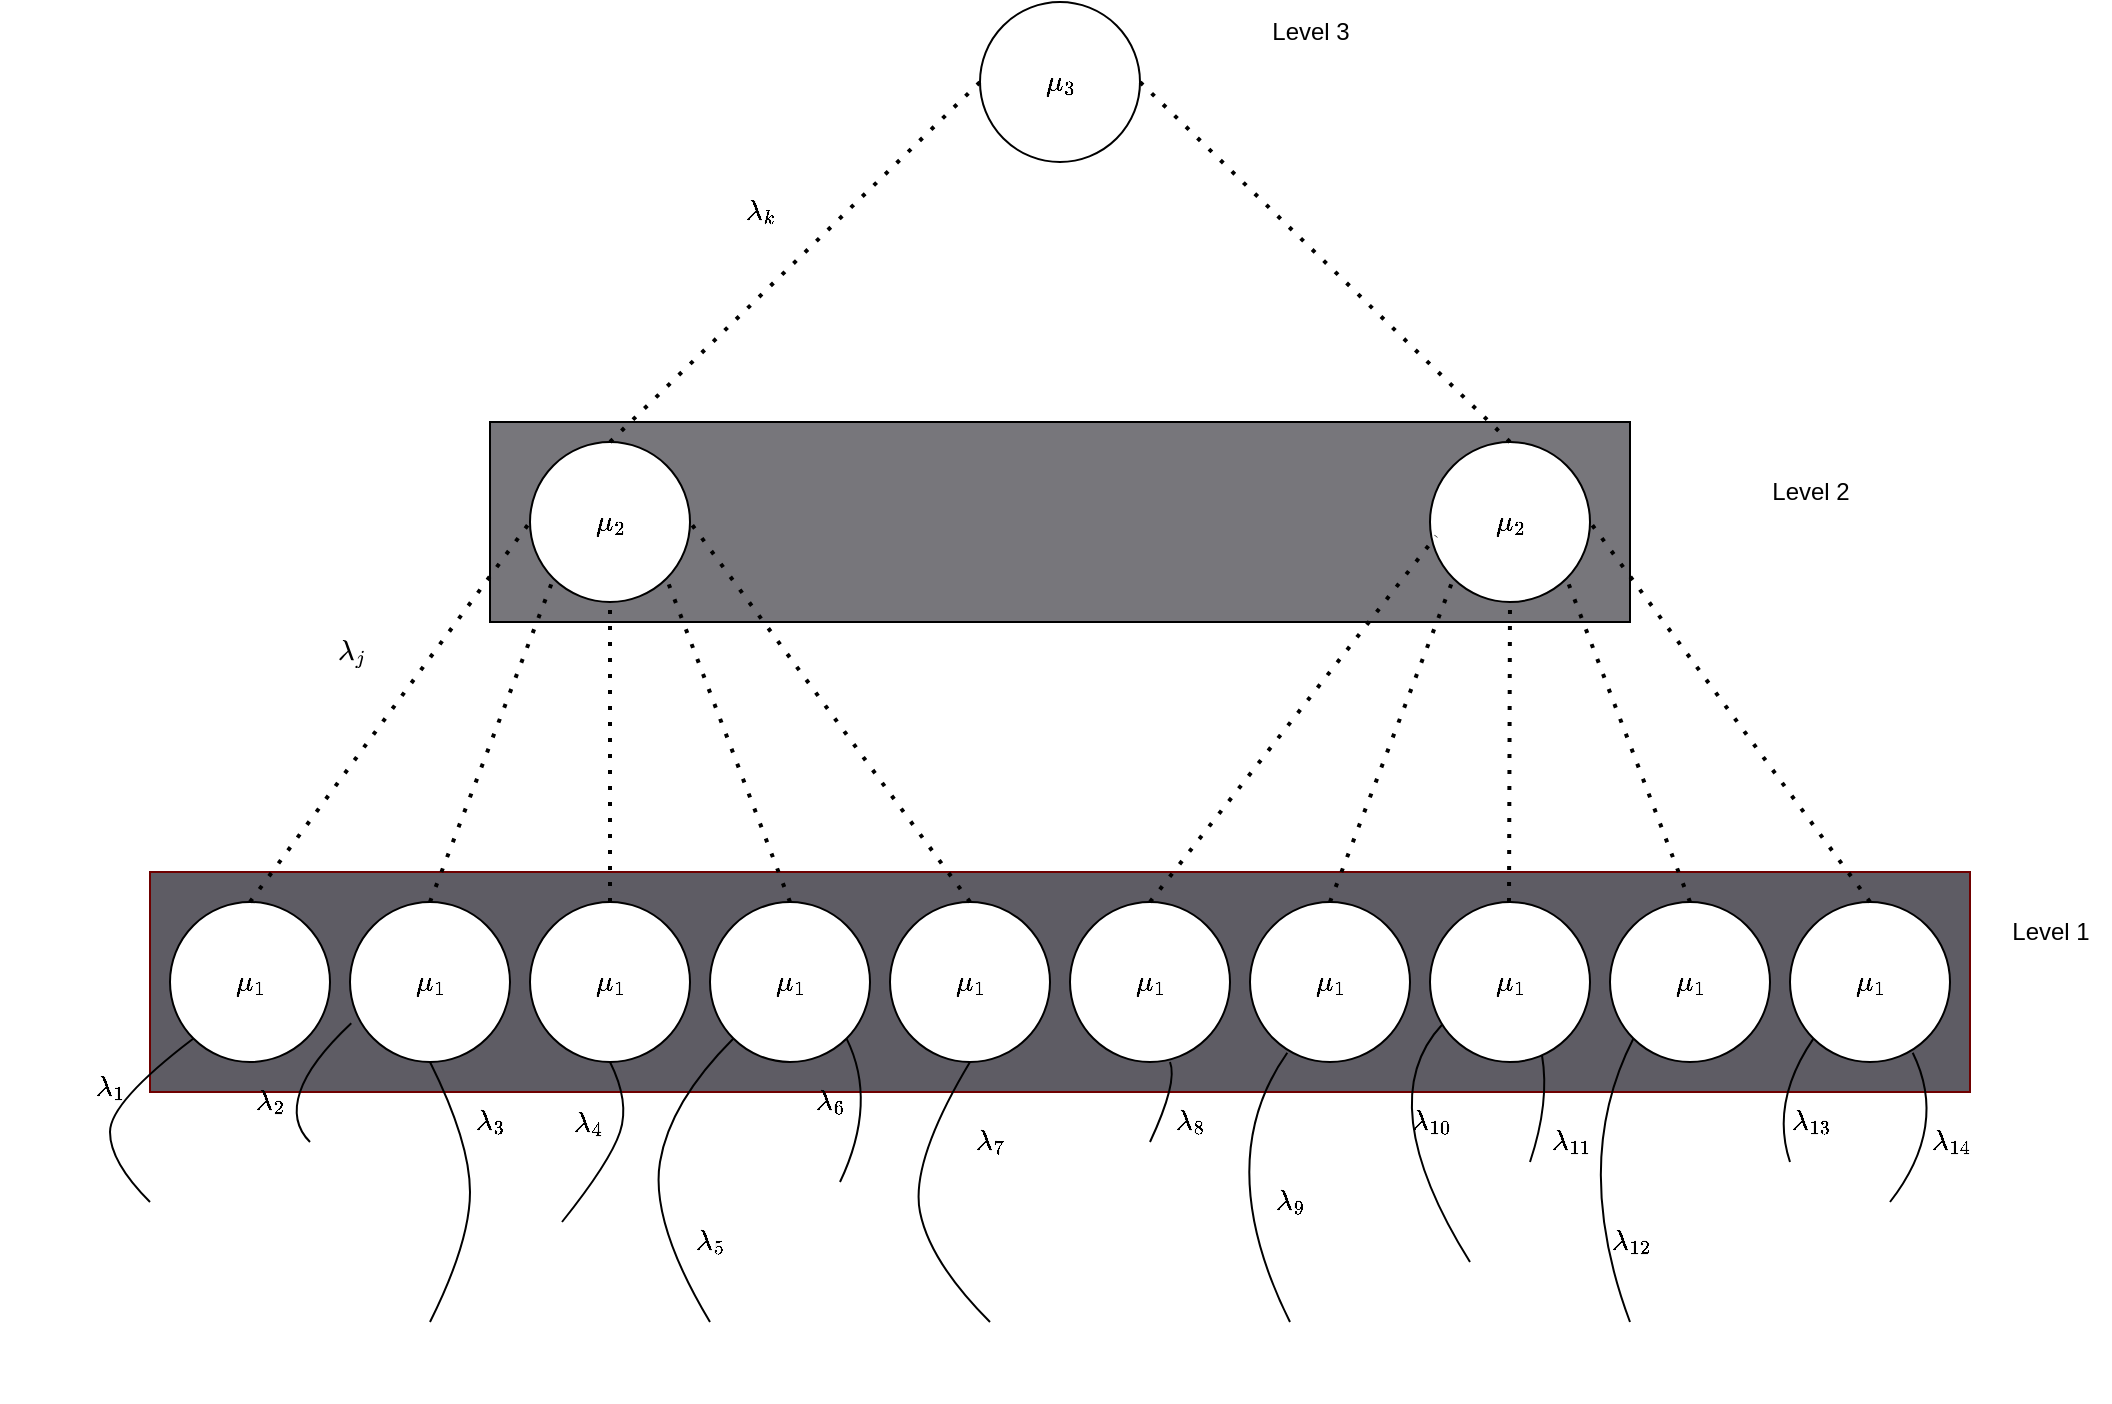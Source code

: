 <mxfile version="21.0.6" type="github">
  <diagram name="Page-1" id="K7tpPM3fMPWUOehcnThG">
    <mxGraphModel dx="1884" dy="1562" grid="1" gridSize="10" guides="1" tooltips="1" connect="1" arrows="1" fold="1" page="1" pageScale="1" pageWidth="850" pageHeight="1100" math="1" shadow="0">
      <root>
        <mxCell id="0" />
        <mxCell id="1" parent="0" />
        <mxCell id="YJVg28BFqEHnD__zuDOL-15" value="" style="rounded=0;whiteSpace=wrap;html=1;fillColor=#77767b;" parent="1" vertex="1">
          <mxGeometry x="230" y="-10" width="570" height="100" as="geometry" />
        </mxCell>
        <mxCell id="YJVg28BFqEHnD__zuDOL-14" value="" style="rounded=0;whiteSpace=wrap;html=1;fillColor=#5e5c64;fontColor=#ffffff;strokeColor=#6F0000;gradientColor=none;" parent="1" vertex="1">
          <mxGeometry x="60" y="215" width="910" height="110" as="geometry" />
        </mxCell>
        <mxCell id="YJVg28BFqEHnD__zuDOL-1" value="$$\mu_1$$" style="ellipse;whiteSpace=wrap;html=1;aspect=fixed;" parent="1" vertex="1">
          <mxGeometry x="70" y="230" width="80" height="80" as="geometry" />
        </mxCell>
        <mxCell id="YJVg28BFqEHnD__zuDOL-2" value="$$\mu_1$$" style="ellipse;whiteSpace=wrap;html=1;aspect=fixed;" parent="1" vertex="1">
          <mxGeometry x="160" y="230" width="80" height="80" as="geometry" />
        </mxCell>
        <mxCell id="YJVg28BFqEHnD__zuDOL-3" value="$$\mu_1$$" style="ellipse;whiteSpace=wrap;html=1;aspect=fixed;" parent="1" vertex="1">
          <mxGeometry x="250" y="230" width="80" height="80" as="geometry" />
        </mxCell>
        <mxCell id="YJVg28BFqEHnD__zuDOL-4" value="$$\mu_1$$" style="ellipse;whiteSpace=wrap;html=1;aspect=fixed;" parent="1" vertex="1">
          <mxGeometry x="340" y="230" width="80" height="80" as="geometry" />
        </mxCell>
        <mxCell id="YJVg28BFqEHnD__zuDOL-5" value="$$\mu_1$$" style="ellipse;whiteSpace=wrap;html=1;aspect=fixed;" parent="1" vertex="1">
          <mxGeometry x="430" y="230" width="80" height="80" as="geometry" />
        </mxCell>
        <mxCell id="YJVg28BFqEHnD__zuDOL-6" value="$$\mu_1$$" style="ellipse;whiteSpace=wrap;html=1;aspect=fixed;" parent="1" vertex="1">
          <mxGeometry x="520" y="230" width="80" height="80" as="geometry" />
        </mxCell>
        <mxCell id="YJVg28BFqEHnD__zuDOL-7" value="$$\mu_1$$" style="ellipse;whiteSpace=wrap;html=1;aspect=fixed;" parent="1" vertex="1">
          <mxGeometry x="610" y="230" width="80" height="80" as="geometry" />
        </mxCell>
        <mxCell id="YJVg28BFqEHnD__zuDOL-8" value="$$\mu_1$$" style="ellipse;whiteSpace=wrap;html=1;aspect=fixed;" parent="1" vertex="1">
          <mxGeometry x="700" y="230" width="80" height="80" as="geometry" />
        </mxCell>
        <mxCell id="YJVg28BFqEHnD__zuDOL-9" value="$$\mu_1$$" style="ellipse;whiteSpace=wrap;html=1;aspect=fixed;" parent="1" vertex="1">
          <mxGeometry x="790" y="230" width="80" height="80" as="geometry" />
        </mxCell>
        <mxCell id="YJVg28BFqEHnD__zuDOL-10" value="$$\mu_1$$" style="ellipse;whiteSpace=wrap;html=1;aspect=fixed;" parent="1" vertex="1">
          <mxGeometry x="880" y="230" width="80" height="80" as="geometry" />
        </mxCell>
        <mxCell id="YJVg28BFqEHnD__zuDOL-11" value="$$\mu_2$$" style="ellipse;whiteSpace=wrap;html=1;aspect=fixed;" parent="1" vertex="1">
          <mxGeometry x="250" width="80" height="80" as="geometry" />
        </mxCell>
        <mxCell id="YJVg28BFqEHnD__zuDOL-12" value="$$\mu_2$$" style="ellipse;whiteSpace=wrap;html=1;aspect=fixed;" parent="1" vertex="1">
          <mxGeometry x="700" width="80" height="80" as="geometry" />
        </mxCell>
        <mxCell id="YJVg28BFqEHnD__zuDOL-13" value="$$\mu_3$$" style="ellipse;whiteSpace=wrap;html=1;aspect=fixed;" parent="1" vertex="1">
          <mxGeometry x="475" y="-220" width="80" height="80" as="geometry" />
        </mxCell>
        <mxCell id="YJVg28BFqEHnD__zuDOL-17" value="" style="endArrow=none;dashed=1;html=1;dashPattern=1 3;strokeWidth=2;rounded=0;entryX=0;entryY=0.5;entryDx=0;entryDy=0;exitX=0.5;exitY=0;exitDx=0;exitDy=0;" parent="1" source="YJVg28BFqEHnD__zuDOL-1" target="YJVg28BFqEHnD__zuDOL-11" edge="1">
          <mxGeometry width="50" height="50" relative="1" as="geometry">
            <mxPoint x="110" y="230" as="sourcePoint" />
            <mxPoint x="160" y="180" as="targetPoint" />
          </mxGeometry>
        </mxCell>
        <mxCell id="YJVg28BFqEHnD__zuDOL-18" value="" style="endArrow=none;dashed=1;html=1;dashPattern=1 3;strokeWidth=2;rounded=0;entryX=0;entryY=1;entryDx=0;entryDy=0;exitX=0.5;exitY=0;exitDx=0;exitDy=0;" parent="1" source="YJVg28BFqEHnD__zuDOL-2" target="YJVg28BFqEHnD__zuDOL-11" edge="1">
          <mxGeometry width="50" height="50" relative="1" as="geometry">
            <mxPoint x="120" y="240" as="sourcePoint" />
            <mxPoint x="260" y="50" as="targetPoint" />
          </mxGeometry>
        </mxCell>
        <mxCell id="YJVg28BFqEHnD__zuDOL-19" value="" style="endArrow=none;dashed=1;html=1;dashPattern=1 3;strokeWidth=2;rounded=0;entryX=0.5;entryY=1;entryDx=0;entryDy=0;exitX=0.5;exitY=0;exitDx=0;exitDy=0;" parent="1" source="YJVg28BFqEHnD__zuDOL-3" target="YJVg28BFqEHnD__zuDOL-11" edge="1">
          <mxGeometry width="50" height="50" relative="1" as="geometry">
            <mxPoint x="130" y="250" as="sourcePoint" />
            <mxPoint x="270" y="60" as="targetPoint" />
          </mxGeometry>
        </mxCell>
        <mxCell id="YJVg28BFqEHnD__zuDOL-20" value="" style="endArrow=none;dashed=1;html=1;dashPattern=1 3;strokeWidth=2;rounded=0;entryX=1;entryY=1;entryDx=0;entryDy=0;exitX=0.5;exitY=0;exitDx=0;exitDy=0;" parent="1" source="YJVg28BFqEHnD__zuDOL-4" target="YJVg28BFqEHnD__zuDOL-11" edge="1">
          <mxGeometry width="50" height="50" relative="1" as="geometry">
            <mxPoint x="140" y="260" as="sourcePoint" />
            <mxPoint x="280" y="70" as="targetPoint" />
          </mxGeometry>
        </mxCell>
        <mxCell id="YJVg28BFqEHnD__zuDOL-21" value="" style="endArrow=none;dashed=1;html=1;dashPattern=1 3;strokeWidth=2;rounded=0;entryX=1;entryY=0.5;entryDx=0;entryDy=0;exitX=0.5;exitY=0;exitDx=0;exitDy=0;" parent="1" source="YJVg28BFqEHnD__zuDOL-5" target="YJVg28BFqEHnD__zuDOL-11" edge="1">
          <mxGeometry width="50" height="50" relative="1" as="geometry">
            <mxPoint x="150" y="270" as="sourcePoint" />
            <mxPoint x="290" y="80" as="targetPoint" />
          </mxGeometry>
        </mxCell>
        <mxCell id="YJVg28BFqEHnD__zuDOL-22" value="" style="endArrow=none;dashed=1;html=1;dashPattern=1 3;strokeWidth=2;rounded=0;entryX=0.038;entryY=0.588;entryDx=0;entryDy=0;exitX=0.5;exitY=0;exitDx=0;exitDy=0;entryPerimeter=0;" parent="1" source="YJVg28BFqEHnD__zuDOL-6" target="YJVg28BFqEHnD__zuDOL-12" edge="1">
          <mxGeometry width="50" height="50" relative="1" as="geometry">
            <mxPoint x="560" y="230" as="sourcePoint" />
            <mxPoint x="700" y="40" as="targetPoint" />
          </mxGeometry>
        </mxCell>
        <mxCell id="YJVg28BFqEHnD__zuDOL-23" value="" style="endArrow=none;dashed=1;html=1;dashPattern=1 3;strokeWidth=2;rounded=0;entryX=0;entryY=1;entryDx=0;entryDy=0;exitX=0.5;exitY=0;exitDx=0;exitDy=0;" parent="1" source="YJVg28BFqEHnD__zuDOL-7" target="YJVg28BFqEHnD__zuDOL-12" edge="1">
          <mxGeometry width="50" height="50" relative="1" as="geometry">
            <mxPoint x="670" y="212" as="sourcePoint" />
            <mxPoint x="732" y="50" as="targetPoint" />
          </mxGeometry>
        </mxCell>
        <mxCell id="YJVg28BFqEHnD__zuDOL-24" value="" style="endArrow=none;dashed=1;html=1;dashPattern=1 3;strokeWidth=2;rounded=0;entryX=0.5;entryY=1;entryDx=0;entryDy=0;exitX=0.5;exitY=0;exitDx=0;exitDy=0;" parent="1" target="YJVg28BFqEHnD__zuDOL-12" edge="1">
          <mxGeometry width="50" height="50" relative="1" as="geometry">
            <mxPoint x="739.5" y="230" as="sourcePoint" />
            <mxPoint x="739.5" y="80" as="targetPoint" />
          </mxGeometry>
        </mxCell>
        <mxCell id="YJVg28BFqEHnD__zuDOL-25" value="" style="endArrow=none;dashed=1;html=1;dashPattern=1 3;strokeWidth=2;rounded=0;entryX=1;entryY=1;entryDx=0;entryDy=0;exitX=0.5;exitY=0;exitDx=0;exitDy=0;" parent="1" source="YJVg28BFqEHnD__zuDOL-9" target="YJVg28BFqEHnD__zuDOL-12" edge="1">
          <mxGeometry width="50" height="50" relative="1" as="geometry">
            <mxPoint x="822" y="230" as="sourcePoint" />
            <mxPoint x="760" y="68" as="targetPoint" />
          </mxGeometry>
        </mxCell>
        <mxCell id="YJVg28BFqEHnD__zuDOL-26" value="" style="endArrow=none;dashed=1;html=1;dashPattern=1 3;strokeWidth=2;rounded=0;entryX=1;entryY=0.5;entryDx=0;entryDy=0;exitX=0.5;exitY=0;exitDx=0;exitDy=0;" parent="1" source="YJVg28BFqEHnD__zuDOL-10" target="YJVg28BFqEHnD__zuDOL-12" edge="1">
          <mxGeometry width="50" height="50" relative="1" as="geometry">
            <mxPoint x="920" y="230" as="sourcePoint" />
            <mxPoint x="780" y="40" as="targetPoint" />
          </mxGeometry>
        </mxCell>
        <mxCell id="YJVg28BFqEHnD__zuDOL-27" value="" style="endArrow=none;dashed=1;html=1;dashPattern=1 3;strokeWidth=2;rounded=0;exitX=0.5;exitY=0;exitDx=0;exitDy=0;entryX=0;entryY=0.5;entryDx=0;entryDy=0;" parent="1" source="YJVg28BFqEHnD__zuDOL-11" target="YJVg28BFqEHnD__zuDOL-13" edge="1">
          <mxGeometry width="50" height="50" relative="1" as="geometry">
            <mxPoint x="330" y="-100" as="sourcePoint" />
            <mxPoint x="380" y="-150" as="targetPoint" />
          </mxGeometry>
        </mxCell>
        <mxCell id="YJVg28BFqEHnD__zuDOL-28" value="" style="endArrow=none;dashed=1;html=1;dashPattern=1 3;strokeWidth=2;rounded=0;exitX=0.5;exitY=0;exitDx=0;exitDy=0;entryX=1;entryY=0.5;entryDx=0;entryDy=0;" parent="1" source="YJVg28BFqEHnD__zuDOL-12" target="YJVg28BFqEHnD__zuDOL-13" edge="1">
          <mxGeometry width="50" height="50" relative="1" as="geometry">
            <mxPoint x="730" y="-30" as="sourcePoint" />
            <mxPoint x="560" y="-180" as="targetPoint" />
          </mxGeometry>
        </mxCell>
        <mxCell id="YJVg28BFqEHnD__zuDOL-33" value="&lt;svg xmlns:xlink=&quot;http://www.w3.org/1999/xlink&quot; viewBox=&quot;0 -694 957.3 988.2&quot; role=&quot;img&quot; height=&quot;2.236ex&quot; width=&quot;2.166ex&quot; xmlns=&quot;http://www.w3.org/2000/svg&quot; style=&quot;vertical-align: -0.666ex;&quot;&gt;&lt;defs&gt;&lt;path d=&quot;M166 673Q166 685 183 694H202Q292 691 316 644Q322 629 373 486T474 207T524 67Q531 47 537 34T546 15T551 6T555 2T556 -2T550 -11H482Q457 3 450 18T399 152L354 277L340 262Q327 246 293 207T236 141Q211 112 174 69Q123 9 111 -1T83 -12Q47 -12 47 20Q47 37 61 52T199 187Q229 216 266 252T321 306L338 322Q338 323 288 462T234 612Q214 657 183 657Q166 657 166 673Z&quot; id=&quot;MJX-1-TEX-I-1D706&quot;&gt;&lt;/path&gt;&lt;path d=&quot;M297 596Q297 627 318 644T361 661Q378 661 389 651T403 623Q403 595 384 576T340 557Q322 557 310 567T297 596ZM288 376Q288 405 262 405Q240 405 220 393T185 362T161 325T144 293L137 279Q135 278 121 278H107Q101 284 101 286T105 299Q126 348 164 391T252 441Q253 441 260 441T272 442Q296 441 316 432Q341 418 354 401T367 348V332L318 133Q267 -67 264 -75Q246 -125 194 -164T75 -204Q25 -204 7 -183T-12 -137Q-12 -110 7 -91T53 -71Q70 -71 82 -81T95 -112Q95 -148 63 -167Q69 -168 77 -168Q111 -168 139 -140T182 -74L193 -32Q204 11 219 72T251 197T278 308T289 365Q289 372 288 376Z&quot; id=&quot;MJX-1-TEX-I-1D457&quot;&gt;&lt;/path&gt;&lt;/defs&gt;&lt;g transform=&quot;scale(1,-1)&quot; stroke-width=&quot;0&quot; fill=&quot;currentColor&quot; stroke=&quot;currentColor&quot;&gt;&lt;g data-mml-node=&quot;math&quot;&gt;&lt;g data-mml-node=&quot;msub&quot;&gt;&lt;g data-mml-node=&quot;mi&quot;&gt;&lt;use xlink:href=&quot;#MJX-1-TEX-I-1D706&quot; data-c=&quot;1D706&quot;&gt;&lt;/use&gt;&lt;/g&gt;&lt;g transform=&quot;translate(616,-150) scale(0.707)&quot; data-mml-node=&quot;mi&quot;&gt;&lt;use xlink:href=&quot;#MJX-1-TEX-I-1D457&quot; data-c=&quot;1D457&quot;&gt;&lt;/use&gt;&lt;/g&gt;&lt;/g&gt;&lt;/g&gt;&lt;/g&gt;&lt;/svg&gt;" style="text;html=1;align=center;verticalAlign=middle;resizable=0;points=[];autosize=1;strokeColor=none;fillColor=none;" parent="1" vertex="1">
          <mxGeometry x="140" y="90" width="40" height="30" as="geometry" />
        </mxCell>
        <mxCell id="YJVg28BFqEHnD__zuDOL-35" value="$$\lambda_k$$" style="text;html=1;align=center;verticalAlign=middle;resizable=0;points=[];autosize=1;strokeColor=none;fillColor=none;" parent="1" vertex="1">
          <mxGeometry x="310" y="-130" width="110" height="30" as="geometry" />
        </mxCell>
        <mxCell id="YJVg28BFqEHnD__zuDOL-38" value="" style="shape=image;html=1;verticalAlign=top;verticalLabelPosition=bottom;labelBackgroundColor=#ffffff;imageAspect=0;aspect=fixed;image=https://cdn4.iconfinder.com/data/icons/transportation-and-vehicle/128/Transportation_And_Vehicle_3-03-128.png;opacity=50;" parent="1" vertex="1">
          <mxGeometry x="60" y="380" width="40" height="40" as="geometry" />
        </mxCell>
        <mxCell id="YJVg28BFqEHnD__zuDOL-39" value="" style="shape=image;html=1;verticalAlign=top;verticalLabelPosition=bottom;labelBackgroundColor=#ffffff;imageAspect=0;aspect=fixed;image=https://cdn4.iconfinder.com/data/icons/transportation-and-vehicle/128/Transportation_And_Vehicle_3-03-128.png;opacity=50;" parent="1" vertex="1">
          <mxGeometry x="230" y="390" width="40" height="40" as="geometry" />
        </mxCell>
        <mxCell id="YJVg28BFqEHnD__zuDOL-40" value="" style="shape=image;html=1;verticalAlign=top;verticalLabelPosition=bottom;labelBackgroundColor=#ffffff;imageAspect=0;aspect=fixed;image=https://cdn4.iconfinder.com/data/icons/transportation-and-vehicle/128/Transportation_And_Vehicle_3-03-128.png;opacity=50;" parent="1" vertex="1">
          <mxGeometry x="140" y="350" width="40" height="40" as="geometry" />
        </mxCell>
        <mxCell id="YJVg28BFqEHnD__zuDOL-41" value="" style="shape=image;html=1;verticalAlign=top;verticalLabelPosition=bottom;labelBackgroundColor=#ffffff;imageAspect=0;aspect=fixed;image=https://cdn4.iconfinder.com/data/icons/transportation-and-vehicle/128/Transportation_And_Vehicle_3-03-128.png;opacity=50;direction=east;" parent="1" vertex="1">
          <mxGeometry x="330" y="440" width="40" height="40" as="geometry" />
        </mxCell>
        <mxCell id="YJVg28BFqEHnD__zuDOL-42" value="" style="shape=image;html=1;verticalAlign=top;verticalLabelPosition=bottom;labelBackgroundColor=#ffffff;imageAspect=0;aspect=fixed;image=https://cdn4.iconfinder.com/data/icons/transportation-and-vehicle/128/Transportation_And_Vehicle_3-03-128.png;opacity=50;direction=east;" parent="1" vertex="1">
          <mxGeometry x="385" y="370" width="40" height="40" as="geometry" />
        </mxCell>
        <mxCell id="YJVg28BFqEHnD__zuDOL-43" value="" style="shape=image;html=1;verticalAlign=top;verticalLabelPosition=bottom;labelBackgroundColor=#ffffff;imageAspect=0;aspect=fixed;image=https://cdn4.iconfinder.com/data/icons/transportation-and-vehicle/128/Transportation_And_Vehicle_3-03-128.png;opacity=50;" parent="1" vertex="1">
          <mxGeometry x="180" y="440" width="40" height="40" as="geometry" />
        </mxCell>
        <mxCell id="YJVg28BFqEHnD__zuDOL-44" value="" style="shape=image;html=1;verticalAlign=top;verticalLabelPosition=bottom;labelBackgroundColor=#ffffff;imageAspect=0;aspect=fixed;image=https://cdn4.iconfinder.com/data/icons/transportation-and-vehicle/128/Transportation_And_Vehicle_3-03-128.png;opacity=50;" parent="1" vertex="1">
          <mxGeometry x="470" y="440" width="40" height="40" as="geometry" />
        </mxCell>
        <mxCell id="YJVg28BFqEHnD__zuDOL-45" value="" style="shape=image;html=1;verticalAlign=top;verticalLabelPosition=bottom;labelBackgroundColor=#ffffff;imageAspect=0;aspect=fixed;image=https://cdn4.iconfinder.com/data/icons/transportation-and-vehicle/128/Transportation_And_Vehicle_3-03-128.png;opacity=50;" parent="1" vertex="1">
          <mxGeometry x="540" y="350" width="40" height="40" as="geometry" />
        </mxCell>
        <mxCell id="YJVg28BFqEHnD__zuDOL-46" value="" style="shape=image;html=1;verticalAlign=top;verticalLabelPosition=bottom;labelBackgroundColor=#ffffff;imageAspect=0;aspect=fixed;image=https://cdn4.iconfinder.com/data/icons/transportation-and-vehicle/128/Transportation_And_Vehicle_3-03-128.png;opacity=50;" parent="1" vertex="1">
          <mxGeometry x="610" y="440" width="40" height="40" as="geometry" />
        </mxCell>
        <mxCell id="YJVg28BFqEHnD__zuDOL-47" value="" style="shape=image;html=1;verticalAlign=top;verticalLabelPosition=bottom;labelBackgroundColor=#ffffff;imageAspect=0;aspect=fixed;image=https://cdn4.iconfinder.com/data/icons/transportation-and-vehicle/128/Transportation_And_Vehicle_3-03-128.png;opacity=50;" parent="1" vertex="1">
          <mxGeometry x="730" y="360" width="40" height="40" as="geometry" />
        </mxCell>
        <mxCell id="YJVg28BFqEHnD__zuDOL-48" value="" style="shape=image;html=1;verticalAlign=top;verticalLabelPosition=bottom;labelBackgroundColor=#ffffff;imageAspect=0;aspect=fixed;image=https://cdn4.iconfinder.com/data/icons/transportation-and-vehicle/128/Transportation_And_Vehicle_3-03-128.png;opacity=50;" parent="1" vertex="1">
          <mxGeometry x="710" y="410" width="40" height="40" as="geometry" />
        </mxCell>
        <mxCell id="YJVg28BFqEHnD__zuDOL-49" value="" style="shape=image;html=1;verticalAlign=top;verticalLabelPosition=bottom;labelBackgroundColor=#ffffff;imageAspect=0;aspect=fixed;image=https://cdn4.iconfinder.com/data/icons/transportation-and-vehicle/128/Transportation_And_Vehicle_3-03-128.png;opacity=50;" parent="1" vertex="1">
          <mxGeometry x="860" y="360" width="40" height="40" as="geometry" />
        </mxCell>
        <mxCell id="YJVg28BFqEHnD__zuDOL-50" value="" style="shape=image;html=1;verticalAlign=top;verticalLabelPosition=bottom;labelBackgroundColor=#ffffff;imageAspect=0;aspect=fixed;image=https://cdn4.iconfinder.com/data/icons/transportation-and-vehicle/128/Transportation_And_Vehicle_3-03-128.png;opacity=50;" parent="1" vertex="1">
          <mxGeometry x="780" y="440" width="40" height="40" as="geometry" />
        </mxCell>
        <mxCell id="YJVg28BFqEHnD__zuDOL-51" value="" style="shape=image;html=1;verticalAlign=top;verticalLabelPosition=bottom;labelBackgroundColor=#ffffff;imageAspect=0;aspect=fixed;image=https://cdn4.iconfinder.com/data/icons/transportation-and-vehicle/128/Transportation_And_Vehicle_3-03-128.png;opacity=50;" parent="1" vertex="1">
          <mxGeometry x="910" y="380" width="40" height="40" as="geometry" />
        </mxCell>
        <mxCell id="YJVg28BFqEHnD__zuDOL-53" value="" style="curved=1;endArrow=none;html=1;rounded=0;endFill=0;entryX=0;entryY=1;entryDx=0;entryDy=0;exitX=0;exitY=0;exitDx=0;exitDy=0;" parent="1" source="YJVg28BFqEHnD__zuDOL-38" target="YJVg28BFqEHnD__zuDOL-1" edge="1">
          <mxGeometry width="50" height="50" relative="1" as="geometry">
            <mxPoint x="50" y="400" as="sourcePoint" />
            <mxPoint x="70" y="340" as="targetPoint" />
            <Array as="points">
              <mxPoint x="40" y="360" />
              <mxPoint x="40" y="330" />
            </Array>
          </mxGeometry>
        </mxCell>
        <mxCell id="YJVg28BFqEHnD__zuDOL-54" value="$$\lambda_1$$" style="text;html=1;align=center;verticalAlign=middle;resizable=0;points=[];autosize=1;strokeColor=none;fillColor=none;" parent="1" vertex="1">
          <mxGeometry x="-15" y="308" width="110" height="30" as="geometry" />
        </mxCell>
        <mxCell id="YJVg28BFqEHnD__zuDOL-55" value="Level 1" style="text;html=1;align=center;verticalAlign=middle;resizable=0;points=[];autosize=1;strokeColor=none;fillColor=none;" parent="1" vertex="1">
          <mxGeometry x="980" y="230" width="60" height="30" as="geometry" />
        </mxCell>
        <mxCell id="YJVg28BFqEHnD__zuDOL-58" value="Level 2 " style="text;html=1;align=center;verticalAlign=middle;resizable=0;points=[];autosize=1;strokeColor=none;fillColor=none;" parent="1" vertex="1">
          <mxGeometry x="860" y="10" width="60" height="30" as="geometry" />
        </mxCell>
        <mxCell id="YJVg28BFqEHnD__zuDOL-59" value="Level 3 " style="text;html=1;align=center;verticalAlign=middle;resizable=0;points=[];autosize=1;strokeColor=none;fillColor=none;" parent="1" vertex="1">
          <mxGeometry x="610" y="-220" width="60" height="30" as="geometry" />
        </mxCell>
        <mxCell id="T5lkXfuxaF4mab0h6_Vr-1" value="" style="curved=1;endArrow=none;html=1;rounded=0;endFill=0;entryX=0.008;entryY=0.758;entryDx=0;entryDy=0;entryPerimeter=0;" edge="1" parent="1" source="YJVg28BFqEHnD__zuDOL-40" target="YJVg28BFqEHnD__zuDOL-2">
          <mxGeometry width="50" height="50" relative="1" as="geometry">
            <mxPoint x="128" y="380" as="sourcePoint" />
            <mxPoint x="150" y="298" as="targetPoint" />
            <Array as="points">
              <mxPoint x="130" y="340" />
              <mxPoint x="140" y="310" />
            </Array>
          </mxGeometry>
        </mxCell>
        <mxCell id="T5lkXfuxaF4mab0h6_Vr-2" value="" style="curved=1;endArrow=none;html=1;rounded=0;endFill=0;entryX=0.5;entryY=1;entryDx=0;entryDy=0;exitX=0.5;exitY=0;exitDx=0;exitDy=0;" edge="1" parent="1" source="YJVg28BFqEHnD__zuDOL-43" target="YJVg28BFqEHnD__zuDOL-2">
          <mxGeometry width="50" height="50" relative="1" as="geometry">
            <mxPoint x="80" y="400" as="sourcePoint" />
            <mxPoint x="102" y="318" as="targetPoint" />
            <Array as="points">
              <mxPoint x="220" y="400" />
              <mxPoint x="220" y="350" />
            </Array>
          </mxGeometry>
        </mxCell>
        <mxCell id="T5lkXfuxaF4mab0h6_Vr-3" value="" style="curved=1;endArrow=none;html=1;rounded=0;endFill=0;entryX=0.5;entryY=1;entryDx=0;entryDy=0;" edge="1" parent="1" source="YJVg28BFqEHnD__zuDOL-39" target="YJVg28BFqEHnD__zuDOL-3">
          <mxGeometry width="50" height="50" relative="1" as="geometry">
            <mxPoint x="90" y="410" as="sourcePoint" />
            <mxPoint x="112" y="328" as="targetPoint" />
            <Array as="points">
              <mxPoint x="290" y="360" />
              <mxPoint x="300" y="330" />
            </Array>
          </mxGeometry>
        </mxCell>
        <mxCell id="T5lkXfuxaF4mab0h6_Vr-4" value="" style="curved=1;endArrow=none;html=1;rounded=0;endFill=0;entryX=0;entryY=1;entryDx=0;entryDy=0;exitX=0.25;exitY=0;exitDx=0;exitDy=0;" edge="1" parent="1" source="YJVg28BFqEHnD__zuDOL-41" target="YJVg28BFqEHnD__zuDOL-4">
          <mxGeometry width="50" height="50" relative="1" as="geometry">
            <mxPoint x="350" y="420" as="sourcePoint" />
            <mxPoint x="372" y="338" as="targetPoint" />
            <Array as="points">
              <mxPoint x="310" y="390" />
              <mxPoint x="320" y="330" />
            </Array>
          </mxGeometry>
        </mxCell>
        <mxCell id="T5lkXfuxaF4mab0h6_Vr-5" value="" style="curved=1;endArrow=none;html=1;rounded=0;endFill=0;entryX=1;entryY=1;entryDx=0;entryDy=0;exitX=0.5;exitY=0;exitDx=0;exitDy=0;" edge="1" parent="1" source="YJVg28BFqEHnD__zuDOL-42" target="YJVg28BFqEHnD__zuDOL-4">
          <mxGeometry width="50" height="50" relative="1" as="geometry">
            <mxPoint x="424" y="380" as="sourcePoint" />
            <mxPoint x="446" y="298" as="targetPoint" />
            <Array as="points">
              <mxPoint x="424" y="330" />
            </Array>
          </mxGeometry>
        </mxCell>
        <mxCell id="T5lkXfuxaF4mab0h6_Vr-6" value="" style="curved=1;endArrow=none;html=1;rounded=0;endFill=0;entryX=0.5;entryY=1;entryDx=0;entryDy=0;exitX=0.25;exitY=0;exitDx=0;exitDy=0;" edge="1" parent="1" source="YJVg28BFqEHnD__zuDOL-44" target="YJVg28BFqEHnD__zuDOL-5">
          <mxGeometry width="50" height="50" relative="1" as="geometry">
            <mxPoint x="453" y="411" as="sourcePoint" />
            <mxPoint x="475" y="329" as="targetPoint" />
            <Array as="points">
              <mxPoint x="450" y="410" />
              <mxPoint x="440" y="360" />
            </Array>
          </mxGeometry>
        </mxCell>
        <mxCell id="T5lkXfuxaF4mab0h6_Vr-7" value="" style="curved=1;endArrow=none;html=1;rounded=0;endFill=0;entryX=0.233;entryY=0.942;entryDx=0;entryDy=0;exitX=0.5;exitY=0;exitDx=0;exitDy=0;entryPerimeter=0;" edge="1" parent="1" source="YJVg28BFqEHnD__zuDOL-46" target="YJVg28BFqEHnD__zuDOL-7">
          <mxGeometry width="50" height="50" relative="1" as="geometry">
            <mxPoint x="650" y="435" as="sourcePoint" />
            <mxPoint x="640" y="305" as="targetPoint" />
            <Array as="points">
              <mxPoint x="590" y="360" />
            </Array>
          </mxGeometry>
        </mxCell>
        <mxCell id="T5lkXfuxaF4mab0h6_Vr-8" value="" style="curved=1;endArrow=none;html=1;rounded=0;endFill=0;entryX=0.075;entryY=0.767;entryDx=0;entryDy=0;exitX=0.25;exitY=0;exitDx=0;exitDy=0;entryPerimeter=0;" edge="1" parent="1" source="YJVg28BFqEHnD__zuDOL-48" target="YJVg28BFqEHnD__zuDOL-8">
          <mxGeometry width="50" height="50" relative="1" as="geometry">
            <mxPoint x="730" y="420" as="sourcePoint" />
            <mxPoint x="720" y="290" as="targetPoint" />
            <Array as="points">
              <mxPoint x="670" y="330" />
            </Array>
          </mxGeometry>
        </mxCell>
        <mxCell id="T5lkXfuxaF4mab0h6_Vr-9" value="" style="curved=1;endArrow=none;html=1;rounded=0;endFill=0;entryX=0;entryY=1;entryDx=0;entryDy=0;exitX=0.5;exitY=0;exitDx=0;exitDy=0;" edge="1" parent="1" source="YJVg28BFqEHnD__zuDOL-50" target="YJVg28BFqEHnD__zuDOL-9">
          <mxGeometry width="50" height="50" relative="1" as="geometry">
            <mxPoint x="810" y="438" as="sourcePoint" />
            <mxPoint x="800" y="308" as="targetPoint" />
            <Array as="points">
              <mxPoint x="770" y="360" />
            </Array>
          </mxGeometry>
        </mxCell>
        <mxCell id="T5lkXfuxaF4mab0h6_Vr-10" value="" style="curved=1;endArrow=none;html=1;rounded=0;endFill=0;exitX=0.5;exitY=0;exitDx=0;exitDy=0;" edge="1" parent="1" source="YJVg28BFqEHnD__zuDOL-45">
          <mxGeometry width="50" height="50" relative="1" as="geometry">
            <mxPoint x="555" y="360" as="sourcePoint" />
            <mxPoint x="570" y="310" as="targetPoint" />
            <Array as="points">
              <mxPoint x="574" y="320" />
            </Array>
          </mxGeometry>
        </mxCell>
        <mxCell id="T5lkXfuxaF4mab0h6_Vr-11" value="" style="curved=1;endArrow=none;html=1;rounded=0;endFill=0;entryX=0.7;entryY=0.958;entryDx=0;entryDy=0;entryPerimeter=0;exitX=0.5;exitY=0;exitDx=0;exitDy=0;" edge="1" parent="1" source="YJVg28BFqEHnD__zuDOL-47" target="YJVg28BFqEHnD__zuDOL-8">
          <mxGeometry width="50" height="50" relative="1" as="geometry">
            <mxPoint x="750" y="350" as="sourcePoint" />
            <mxPoint x="733.5" y="298" as="targetPoint" />
            <Array as="points">
              <mxPoint x="760" y="330" />
            </Array>
          </mxGeometry>
        </mxCell>
        <mxCell id="T5lkXfuxaF4mab0h6_Vr-12" value="" style="curved=1;endArrow=none;html=1;rounded=0;endFill=0;exitX=0.5;exitY=0;exitDx=0;exitDy=0;entryX=0.767;entryY=0.942;entryDx=0;entryDy=0;entryPerimeter=0;" edge="1" parent="1" source="YJVg28BFqEHnD__zuDOL-51" target="YJVg28BFqEHnD__zuDOL-10">
          <mxGeometry width="50" height="50" relative="1" as="geometry">
            <mxPoint x="940.5" y="382" as="sourcePoint" />
            <mxPoint x="940" y="310" as="targetPoint" />
            <Array as="points">
              <mxPoint x="959.5" y="342" />
            </Array>
          </mxGeometry>
        </mxCell>
        <mxCell id="T5lkXfuxaF4mab0h6_Vr-13" value="" style="curved=1;endArrow=none;html=1;rounded=0;endFill=0;exitX=0.5;exitY=0;exitDx=0;exitDy=0;entryX=0;entryY=1;entryDx=0;entryDy=0;" edge="1" parent="1" source="YJVg28BFqEHnD__zuDOL-49" target="YJVg28BFqEHnD__zuDOL-10">
          <mxGeometry width="50" height="50" relative="1" as="geometry">
            <mxPoint x="890" y="420" as="sourcePoint" />
            <mxPoint x="889" y="290" as="targetPoint" />
            <Array as="points">
              <mxPoint x="870" y="330" />
            </Array>
          </mxGeometry>
        </mxCell>
        <mxCell id="T5lkXfuxaF4mab0h6_Vr-14" value="$$\lambda_2$$" style="text;html=1;align=center;verticalAlign=middle;resizable=0;points=[];autosize=1;strokeColor=none;fillColor=none;" vertex="1" parent="1">
          <mxGeometry x="65" y="315" width="110" height="30" as="geometry" />
        </mxCell>
        <mxCell id="T5lkXfuxaF4mab0h6_Vr-15" value="$$\lambda_3$$" style="text;html=1;align=center;verticalAlign=middle;resizable=0;points=[];autosize=1;strokeColor=none;fillColor=none;" vertex="1" parent="1">
          <mxGeometry x="175" y="325" width="110" height="30" as="geometry" />
        </mxCell>
        <mxCell id="T5lkXfuxaF4mab0h6_Vr-16" value="&lt;span style=&quot;color: rgb(0, 0, 0); font-family: Helvetica; font-size: 12px; font-style: normal; font-variant-ligatures: normal; font-variant-caps: normal; font-weight: 400; letter-spacing: normal; orphans: 2; text-align: center; text-indent: 0px; text-transform: none; widows: 2; word-spacing: 0px; -webkit-text-stroke-width: 0px; background-color: rgb(251, 251, 251); text-decoration-thickness: initial; text-decoration-style: initial; text-decoration-color: initial; float: none; display: inline !important;&quot;&gt;$$\lambda_4$$&lt;/span&gt;" style="text;whiteSpace=wrap;html=1;" vertex="1" parent="1">
          <mxGeometry x="270" y="315" width="120" height="40" as="geometry" />
        </mxCell>
        <mxCell id="T5lkXfuxaF4mab0h6_Vr-17" value="$$\lambda_5$$" style="text;html=1;align=center;verticalAlign=middle;resizable=0;points=[];autosize=1;strokeColor=none;fillColor=none;" vertex="1" parent="1">
          <mxGeometry x="285" y="385" width="110" height="30" as="geometry" />
        </mxCell>
        <mxCell id="T5lkXfuxaF4mab0h6_Vr-18" value="$$\lambda_6$$" style="text;html=1;align=center;verticalAlign=middle;resizable=0;points=[];autosize=1;strokeColor=none;fillColor=none;" vertex="1" parent="1">
          <mxGeometry x="345" y="315" width="110" height="30" as="geometry" />
        </mxCell>
        <mxCell id="T5lkXfuxaF4mab0h6_Vr-19" value="$$\lambda_7$$" style="text;html=1;align=center;verticalAlign=middle;resizable=0;points=[];autosize=1;strokeColor=none;fillColor=none;" vertex="1" parent="1">
          <mxGeometry x="425" y="335" width="110" height="30" as="geometry" />
        </mxCell>
        <mxCell id="T5lkXfuxaF4mab0h6_Vr-20" value="$$\lambda_8$$" style="text;html=1;align=center;verticalAlign=middle;resizable=0;points=[];autosize=1;strokeColor=none;fillColor=none;" vertex="1" parent="1">
          <mxGeometry x="525" y="325" width="110" height="30" as="geometry" />
        </mxCell>
        <mxCell id="T5lkXfuxaF4mab0h6_Vr-21" value="$$\lambda_9$$" style="text;html=1;align=center;verticalAlign=middle;resizable=0;points=[];autosize=1;strokeColor=none;fillColor=none;" vertex="1" parent="1">
          <mxGeometry x="575" y="365" width="110" height="30" as="geometry" />
        </mxCell>
        <mxCell id="T5lkXfuxaF4mab0h6_Vr-22" value="$$\lambda_{10}$$" style="text;html=1;align=center;verticalAlign=middle;resizable=0;points=[];autosize=1;strokeColor=none;fillColor=none;" vertex="1" parent="1">
          <mxGeometry x="640" y="325" width="120" height="30" as="geometry" />
        </mxCell>
        <mxCell id="T5lkXfuxaF4mab0h6_Vr-23" value="$$\lambda_{11}$$" style="text;html=1;align=center;verticalAlign=middle;resizable=0;points=[];autosize=1;strokeColor=none;fillColor=none;" vertex="1" parent="1">
          <mxGeometry x="710" y="335" width="120" height="30" as="geometry" />
        </mxCell>
        <mxCell id="T5lkXfuxaF4mab0h6_Vr-24" value="$$\lambda_{12}$$" style="text;html=1;align=center;verticalAlign=middle;resizable=0;points=[];autosize=1;strokeColor=none;fillColor=none;" vertex="1" parent="1">
          <mxGeometry x="740" y="385" width="120" height="30" as="geometry" />
        </mxCell>
        <mxCell id="T5lkXfuxaF4mab0h6_Vr-25" value="$$\lambda_{13}$$" style="text;html=1;align=center;verticalAlign=middle;resizable=0;points=[];autosize=1;strokeColor=none;fillColor=none;" vertex="1" parent="1">
          <mxGeometry x="830" y="325" width="120" height="30" as="geometry" />
        </mxCell>
        <mxCell id="T5lkXfuxaF4mab0h6_Vr-26" value="$$\lambda_{14}$$" style="text;html=1;align=center;verticalAlign=middle;resizable=0;points=[];autosize=1;strokeColor=none;fillColor=none;" vertex="1" parent="1">
          <mxGeometry x="900" y="335" width="120" height="30" as="geometry" />
        </mxCell>
      </root>
    </mxGraphModel>
  </diagram>
</mxfile>
